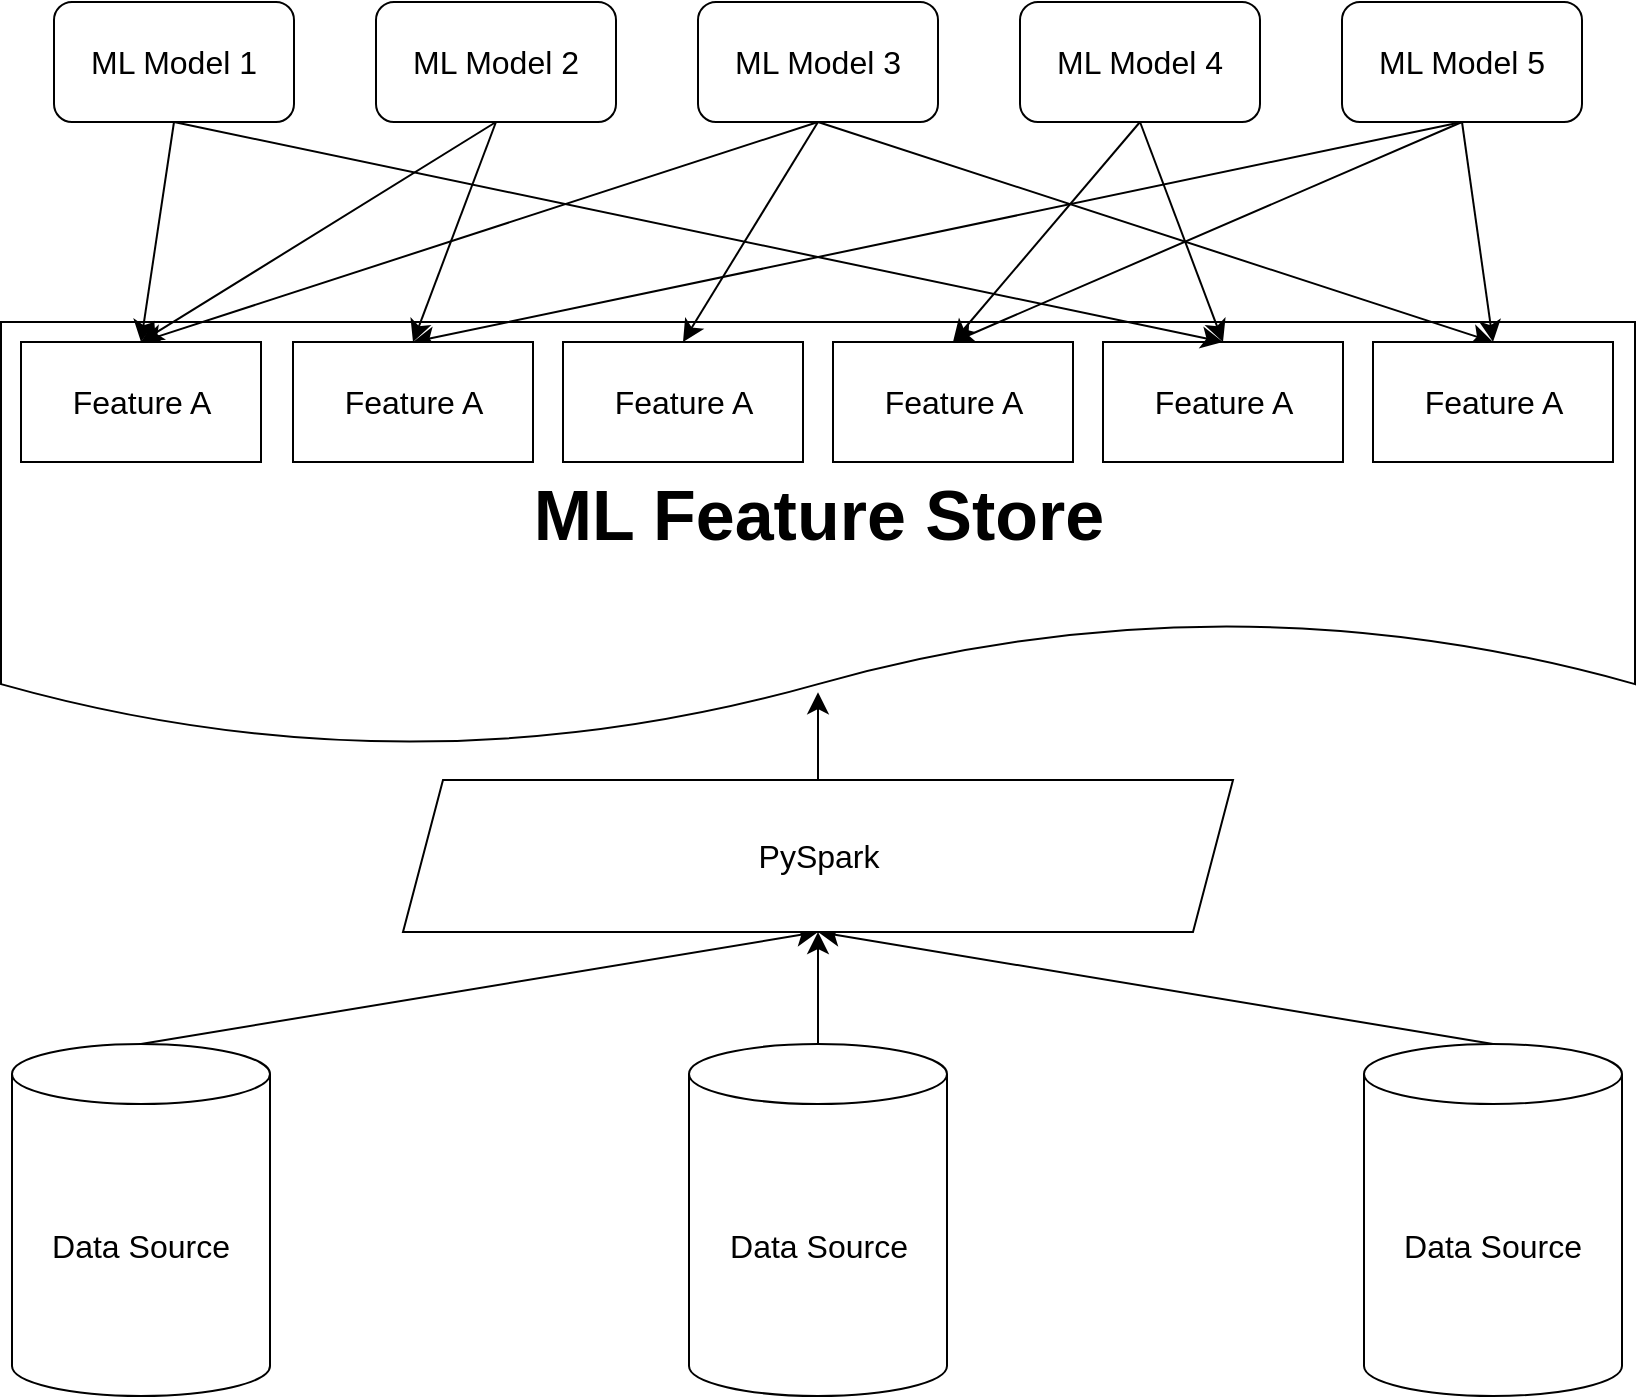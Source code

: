 <mxfile version="21.2.8" type="device">
  <diagram name="Page-1" id="CwbQo5ir0nhm6T4oQdQG">
    <mxGraphModel dx="1834" dy="1288" grid="0" gridSize="10" guides="1" tooltips="1" connect="1" arrows="1" fold="1" page="0" pageScale="1" pageWidth="850" pageHeight="1100" math="0" shadow="0">
      <root>
        <mxCell id="0" />
        <mxCell id="1" parent="0" />
        <mxCell id="rqwqAZRjV1nUWiU21sHI-1" value="&lt;b&gt;&lt;font style=&quot;font-size: 35px;&quot;&gt;&lt;br&gt;ML Feature Store&lt;/font&gt;&lt;/b&gt;" style="shape=document;whiteSpace=wrap;html=1;boundedLbl=1;fontSize=16;" vertex="1" parent="1">
          <mxGeometry x="-339.5" y="-18" width="817" height="213" as="geometry" />
        </mxCell>
        <mxCell id="rqwqAZRjV1nUWiU21sHI-2" value="ML Model 1" style="rounded=1;whiteSpace=wrap;html=1;fontSize=16;" vertex="1" parent="1">
          <mxGeometry x="-313" y="-178" width="120" height="60" as="geometry" />
        </mxCell>
        <mxCell id="rqwqAZRjV1nUWiU21sHI-17" style="edgeStyle=none;curved=1;rounded=0;orthogonalLoop=1;jettySize=auto;html=1;exitX=0.5;exitY=1;exitDx=0;exitDy=0;entryX=0.5;entryY=0;entryDx=0;entryDy=0;fontSize=12;startSize=8;endSize=8;" edge="1" parent="1" source="rqwqAZRjV1nUWiU21sHI-3" target="rqwqAZRjV1nUWiU21sHI-9">
          <mxGeometry relative="1" as="geometry" />
        </mxCell>
        <mxCell id="rqwqAZRjV1nUWiU21sHI-18" style="edgeStyle=none;curved=1;rounded=0;orthogonalLoop=1;jettySize=auto;html=1;exitX=0.5;exitY=1;exitDx=0;exitDy=0;entryX=0.5;entryY=0;entryDx=0;entryDy=0;fontSize=12;startSize=8;endSize=8;" edge="1" parent="1" source="rqwqAZRjV1nUWiU21sHI-3" target="rqwqAZRjV1nUWiU21sHI-8">
          <mxGeometry relative="1" as="geometry" />
        </mxCell>
        <mxCell id="rqwqAZRjV1nUWiU21sHI-3" value="ML Model 2" style="rounded=1;whiteSpace=wrap;html=1;fontSize=16;" vertex="1" parent="1">
          <mxGeometry x="-152" y="-178" width="120" height="60" as="geometry" />
        </mxCell>
        <mxCell id="rqwqAZRjV1nUWiU21sHI-19" style="edgeStyle=none;curved=1;rounded=0;orthogonalLoop=1;jettySize=auto;html=1;exitX=0.5;exitY=1;exitDx=0;exitDy=0;entryX=0.5;entryY=0;entryDx=0;entryDy=0;fontSize=12;startSize=8;endSize=8;" edge="1" parent="1" source="rqwqAZRjV1nUWiU21sHI-4" target="rqwqAZRjV1nUWiU21sHI-10">
          <mxGeometry relative="1" as="geometry" />
        </mxCell>
        <mxCell id="rqwqAZRjV1nUWiU21sHI-20" style="edgeStyle=none;curved=1;rounded=0;orthogonalLoop=1;jettySize=auto;html=1;exitX=0.5;exitY=1;exitDx=0;exitDy=0;entryX=0.5;entryY=0;entryDx=0;entryDy=0;fontSize=12;startSize=8;endSize=8;" edge="1" parent="1" source="rqwqAZRjV1nUWiU21sHI-4" target="rqwqAZRjV1nUWiU21sHI-13">
          <mxGeometry relative="1" as="geometry" />
        </mxCell>
        <mxCell id="rqwqAZRjV1nUWiU21sHI-21" style="edgeStyle=none;curved=1;rounded=0;orthogonalLoop=1;jettySize=auto;html=1;exitX=0.5;exitY=1;exitDx=0;exitDy=0;entryX=0.5;entryY=0;entryDx=0;entryDy=0;fontSize=12;startSize=8;endSize=8;" edge="1" parent="1" source="rqwqAZRjV1nUWiU21sHI-4" target="rqwqAZRjV1nUWiU21sHI-8">
          <mxGeometry relative="1" as="geometry" />
        </mxCell>
        <mxCell id="rqwqAZRjV1nUWiU21sHI-4" value="ML Model 3" style="rounded=1;whiteSpace=wrap;html=1;fontSize=16;" vertex="1" parent="1">
          <mxGeometry x="9" y="-178" width="120" height="60" as="geometry" />
        </mxCell>
        <mxCell id="rqwqAZRjV1nUWiU21sHI-22" style="edgeStyle=none;curved=1;rounded=0;orthogonalLoop=1;jettySize=auto;html=1;exitX=0.5;exitY=1;exitDx=0;exitDy=0;entryX=0.5;entryY=0;entryDx=0;entryDy=0;fontSize=12;startSize=8;endSize=8;" edge="1" parent="1" source="rqwqAZRjV1nUWiU21sHI-5" target="rqwqAZRjV1nUWiU21sHI-11">
          <mxGeometry relative="1" as="geometry" />
        </mxCell>
        <mxCell id="rqwqAZRjV1nUWiU21sHI-23" style="edgeStyle=none;curved=1;rounded=0;orthogonalLoop=1;jettySize=auto;html=1;exitX=0.5;exitY=1;exitDx=0;exitDy=0;entryX=0.5;entryY=0;entryDx=0;entryDy=0;fontSize=12;startSize=8;endSize=8;" edge="1" parent="1" source="rqwqAZRjV1nUWiU21sHI-5" target="rqwqAZRjV1nUWiU21sHI-12">
          <mxGeometry relative="1" as="geometry" />
        </mxCell>
        <mxCell id="rqwqAZRjV1nUWiU21sHI-5" value="ML Model 4" style="rounded=1;whiteSpace=wrap;html=1;fontSize=16;" vertex="1" parent="1">
          <mxGeometry x="170" y="-178" width="120" height="60" as="geometry" />
        </mxCell>
        <mxCell id="rqwqAZRjV1nUWiU21sHI-24" style="edgeStyle=none;curved=1;rounded=0;orthogonalLoop=1;jettySize=auto;html=1;exitX=0.5;exitY=1;exitDx=0;exitDy=0;entryX=0.5;entryY=0;entryDx=0;entryDy=0;fontSize=12;startSize=8;endSize=8;" edge="1" parent="1" source="rqwqAZRjV1nUWiU21sHI-6" target="rqwqAZRjV1nUWiU21sHI-13">
          <mxGeometry relative="1" as="geometry" />
        </mxCell>
        <mxCell id="rqwqAZRjV1nUWiU21sHI-25" style="edgeStyle=none;curved=1;rounded=0;orthogonalLoop=1;jettySize=auto;html=1;exitX=0.5;exitY=1;exitDx=0;exitDy=0;entryX=0.5;entryY=0;entryDx=0;entryDy=0;fontSize=12;startSize=8;endSize=8;" edge="1" parent="1" source="rqwqAZRjV1nUWiU21sHI-6" target="rqwqAZRjV1nUWiU21sHI-9">
          <mxGeometry relative="1" as="geometry" />
        </mxCell>
        <mxCell id="rqwqAZRjV1nUWiU21sHI-26" style="edgeStyle=none;curved=1;rounded=0;orthogonalLoop=1;jettySize=auto;html=1;exitX=0.5;exitY=1;exitDx=0;exitDy=0;entryX=0.5;entryY=0;entryDx=0;entryDy=0;fontSize=12;startSize=8;endSize=8;" edge="1" parent="1" source="rqwqAZRjV1nUWiU21sHI-6" target="rqwqAZRjV1nUWiU21sHI-11">
          <mxGeometry relative="1" as="geometry" />
        </mxCell>
        <mxCell id="rqwqAZRjV1nUWiU21sHI-6" value="ML Model 5" style="rounded=1;whiteSpace=wrap;html=1;fontSize=16;" vertex="1" parent="1">
          <mxGeometry x="331" y="-178" width="120" height="60" as="geometry" />
        </mxCell>
        <mxCell id="rqwqAZRjV1nUWiU21sHI-8" value="Feature A" style="rounded=0;whiteSpace=wrap;html=1;fontSize=16;" vertex="1" parent="1">
          <mxGeometry x="-329.5" y="-8" width="120" height="60" as="geometry" />
        </mxCell>
        <mxCell id="rqwqAZRjV1nUWiU21sHI-9" value="Feature A" style="rounded=0;whiteSpace=wrap;html=1;fontSize=16;" vertex="1" parent="1">
          <mxGeometry x="-193.5" y="-8" width="120" height="60" as="geometry" />
        </mxCell>
        <mxCell id="rqwqAZRjV1nUWiU21sHI-10" value="Feature A" style="rounded=0;whiteSpace=wrap;html=1;fontSize=16;" vertex="1" parent="1">
          <mxGeometry x="-58.5" y="-8" width="120" height="60" as="geometry" />
        </mxCell>
        <mxCell id="rqwqAZRjV1nUWiU21sHI-11" value="Feature A" style="rounded=0;whiteSpace=wrap;html=1;fontSize=16;" vertex="1" parent="1">
          <mxGeometry x="76.5" y="-8" width="120" height="60" as="geometry" />
        </mxCell>
        <mxCell id="rqwqAZRjV1nUWiU21sHI-12" value="Feature A" style="rounded=0;whiteSpace=wrap;html=1;fontSize=16;" vertex="1" parent="1">
          <mxGeometry x="211.5" y="-8" width="120" height="60" as="geometry" />
        </mxCell>
        <mxCell id="rqwqAZRjV1nUWiU21sHI-13" value="Feature A" style="rounded=0;whiteSpace=wrap;html=1;fontSize=16;" vertex="1" parent="1">
          <mxGeometry x="346.5" y="-8" width="120" height="60" as="geometry" />
        </mxCell>
        <mxCell id="rqwqAZRjV1nUWiU21sHI-15" value="" style="endArrow=classic;html=1;rounded=0;fontSize=12;startSize=8;endSize=8;curved=1;exitX=0.5;exitY=1;exitDx=0;exitDy=0;entryX=0.5;entryY=0;entryDx=0;entryDy=0;" edge="1" parent="1" source="rqwqAZRjV1nUWiU21sHI-2" target="rqwqAZRjV1nUWiU21sHI-8">
          <mxGeometry width="50" height="50" relative="1" as="geometry">
            <mxPoint x="175" y="193" as="sourcePoint" />
            <mxPoint x="225" y="143" as="targetPoint" />
          </mxGeometry>
        </mxCell>
        <mxCell id="rqwqAZRjV1nUWiU21sHI-16" value="" style="endArrow=classic;html=1;rounded=0;fontSize=12;startSize=8;endSize=8;curved=1;exitX=0.5;exitY=1;exitDx=0;exitDy=0;entryX=0.5;entryY=0;entryDx=0;entryDy=0;" edge="1" parent="1" source="rqwqAZRjV1nUWiU21sHI-2" target="rqwqAZRjV1nUWiU21sHI-12">
          <mxGeometry width="50" height="50" relative="1" as="geometry">
            <mxPoint x="-243" y="-108" as="sourcePoint" />
            <mxPoint x="120" y="-73" as="targetPoint" />
          </mxGeometry>
        </mxCell>
        <mxCell id="rqwqAZRjV1nUWiU21sHI-32" style="edgeStyle=none;curved=1;rounded=0;orthogonalLoop=1;jettySize=auto;html=1;exitX=0.5;exitY=0;exitDx=0;exitDy=0;exitPerimeter=0;fontSize=12;startSize=8;endSize=8;entryX=0.5;entryY=1;entryDx=0;entryDy=0;" edge="1" parent="1" source="rqwqAZRjV1nUWiU21sHI-27" target="rqwqAZRjV1nUWiU21sHI-30">
          <mxGeometry relative="1" as="geometry">
            <mxPoint x="66" y="289" as="targetPoint" />
          </mxGeometry>
        </mxCell>
        <mxCell id="rqwqAZRjV1nUWiU21sHI-27" value="Data Source" style="shape=cylinder3;whiteSpace=wrap;html=1;boundedLbl=1;backgroundOutline=1;size=15;fontSize=16;" vertex="1" parent="1">
          <mxGeometry x="-334" y="343" width="129" height="176" as="geometry" />
        </mxCell>
        <mxCell id="rqwqAZRjV1nUWiU21sHI-33" style="edgeStyle=none;curved=1;rounded=0;orthogonalLoop=1;jettySize=auto;html=1;exitX=0.5;exitY=0;exitDx=0;exitDy=0;exitPerimeter=0;entryX=0.5;entryY=1;entryDx=0;entryDy=0;fontSize=12;startSize=8;endSize=8;" edge="1" parent="1" source="rqwqAZRjV1nUWiU21sHI-28" target="rqwqAZRjV1nUWiU21sHI-30">
          <mxGeometry relative="1" as="geometry" />
        </mxCell>
        <mxCell id="rqwqAZRjV1nUWiU21sHI-28" value="Data Source" style="shape=cylinder3;whiteSpace=wrap;html=1;boundedLbl=1;backgroundOutline=1;size=15;fontSize=16;" vertex="1" parent="1">
          <mxGeometry x="342" y="343" width="129" height="176" as="geometry" />
        </mxCell>
        <mxCell id="rqwqAZRjV1nUWiU21sHI-31" style="edgeStyle=none;curved=1;rounded=0;orthogonalLoop=1;jettySize=auto;html=1;exitX=0.5;exitY=0;exitDx=0;exitDy=0;exitPerimeter=0;entryX=0.5;entryY=1;entryDx=0;entryDy=0;fontSize=12;startSize=8;endSize=8;" edge="1" parent="1" source="rqwqAZRjV1nUWiU21sHI-29" target="rqwqAZRjV1nUWiU21sHI-30">
          <mxGeometry relative="1" as="geometry" />
        </mxCell>
        <mxCell id="rqwqAZRjV1nUWiU21sHI-29" value="Data Source" style="shape=cylinder3;whiteSpace=wrap;html=1;boundedLbl=1;backgroundOutline=1;size=15;fontSize=16;" vertex="1" parent="1">
          <mxGeometry x="4.5" y="343" width="129" height="176" as="geometry" />
        </mxCell>
        <mxCell id="rqwqAZRjV1nUWiU21sHI-34" style="edgeStyle=none;curved=1;rounded=0;orthogonalLoop=1;jettySize=auto;html=1;exitX=0.5;exitY=0;exitDx=0;exitDy=0;entryX=0.5;entryY=0.869;entryDx=0;entryDy=0;entryPerimeter=0;fontSize=12;startSize=8;endSize=8;" edge="1" parent="1" source="rqwqAZRjV1nUWiU21sHI-30" target="rqwqAZRjV1nUWiU21sHI-1">
          <mxGeometry relative="1" as="geometry" />
        </mxCell>
        <mxCell id="rqwqAZRjV1nUWiU21sHI-30" value="PySpark" style="shape=parallelogram;perimeter=parallelogramPerimeter;whiteSpace=wrap;html=1;fixedSize=1;fontSize=16;" vertex="1" parent="1">
          <mxGeometry x="-138.5" y="211" width="415" height="76" as="geometry" />
        </mxCell>
      </root>
    </mxGraphModel>
  </diagram>
</mxfile>
